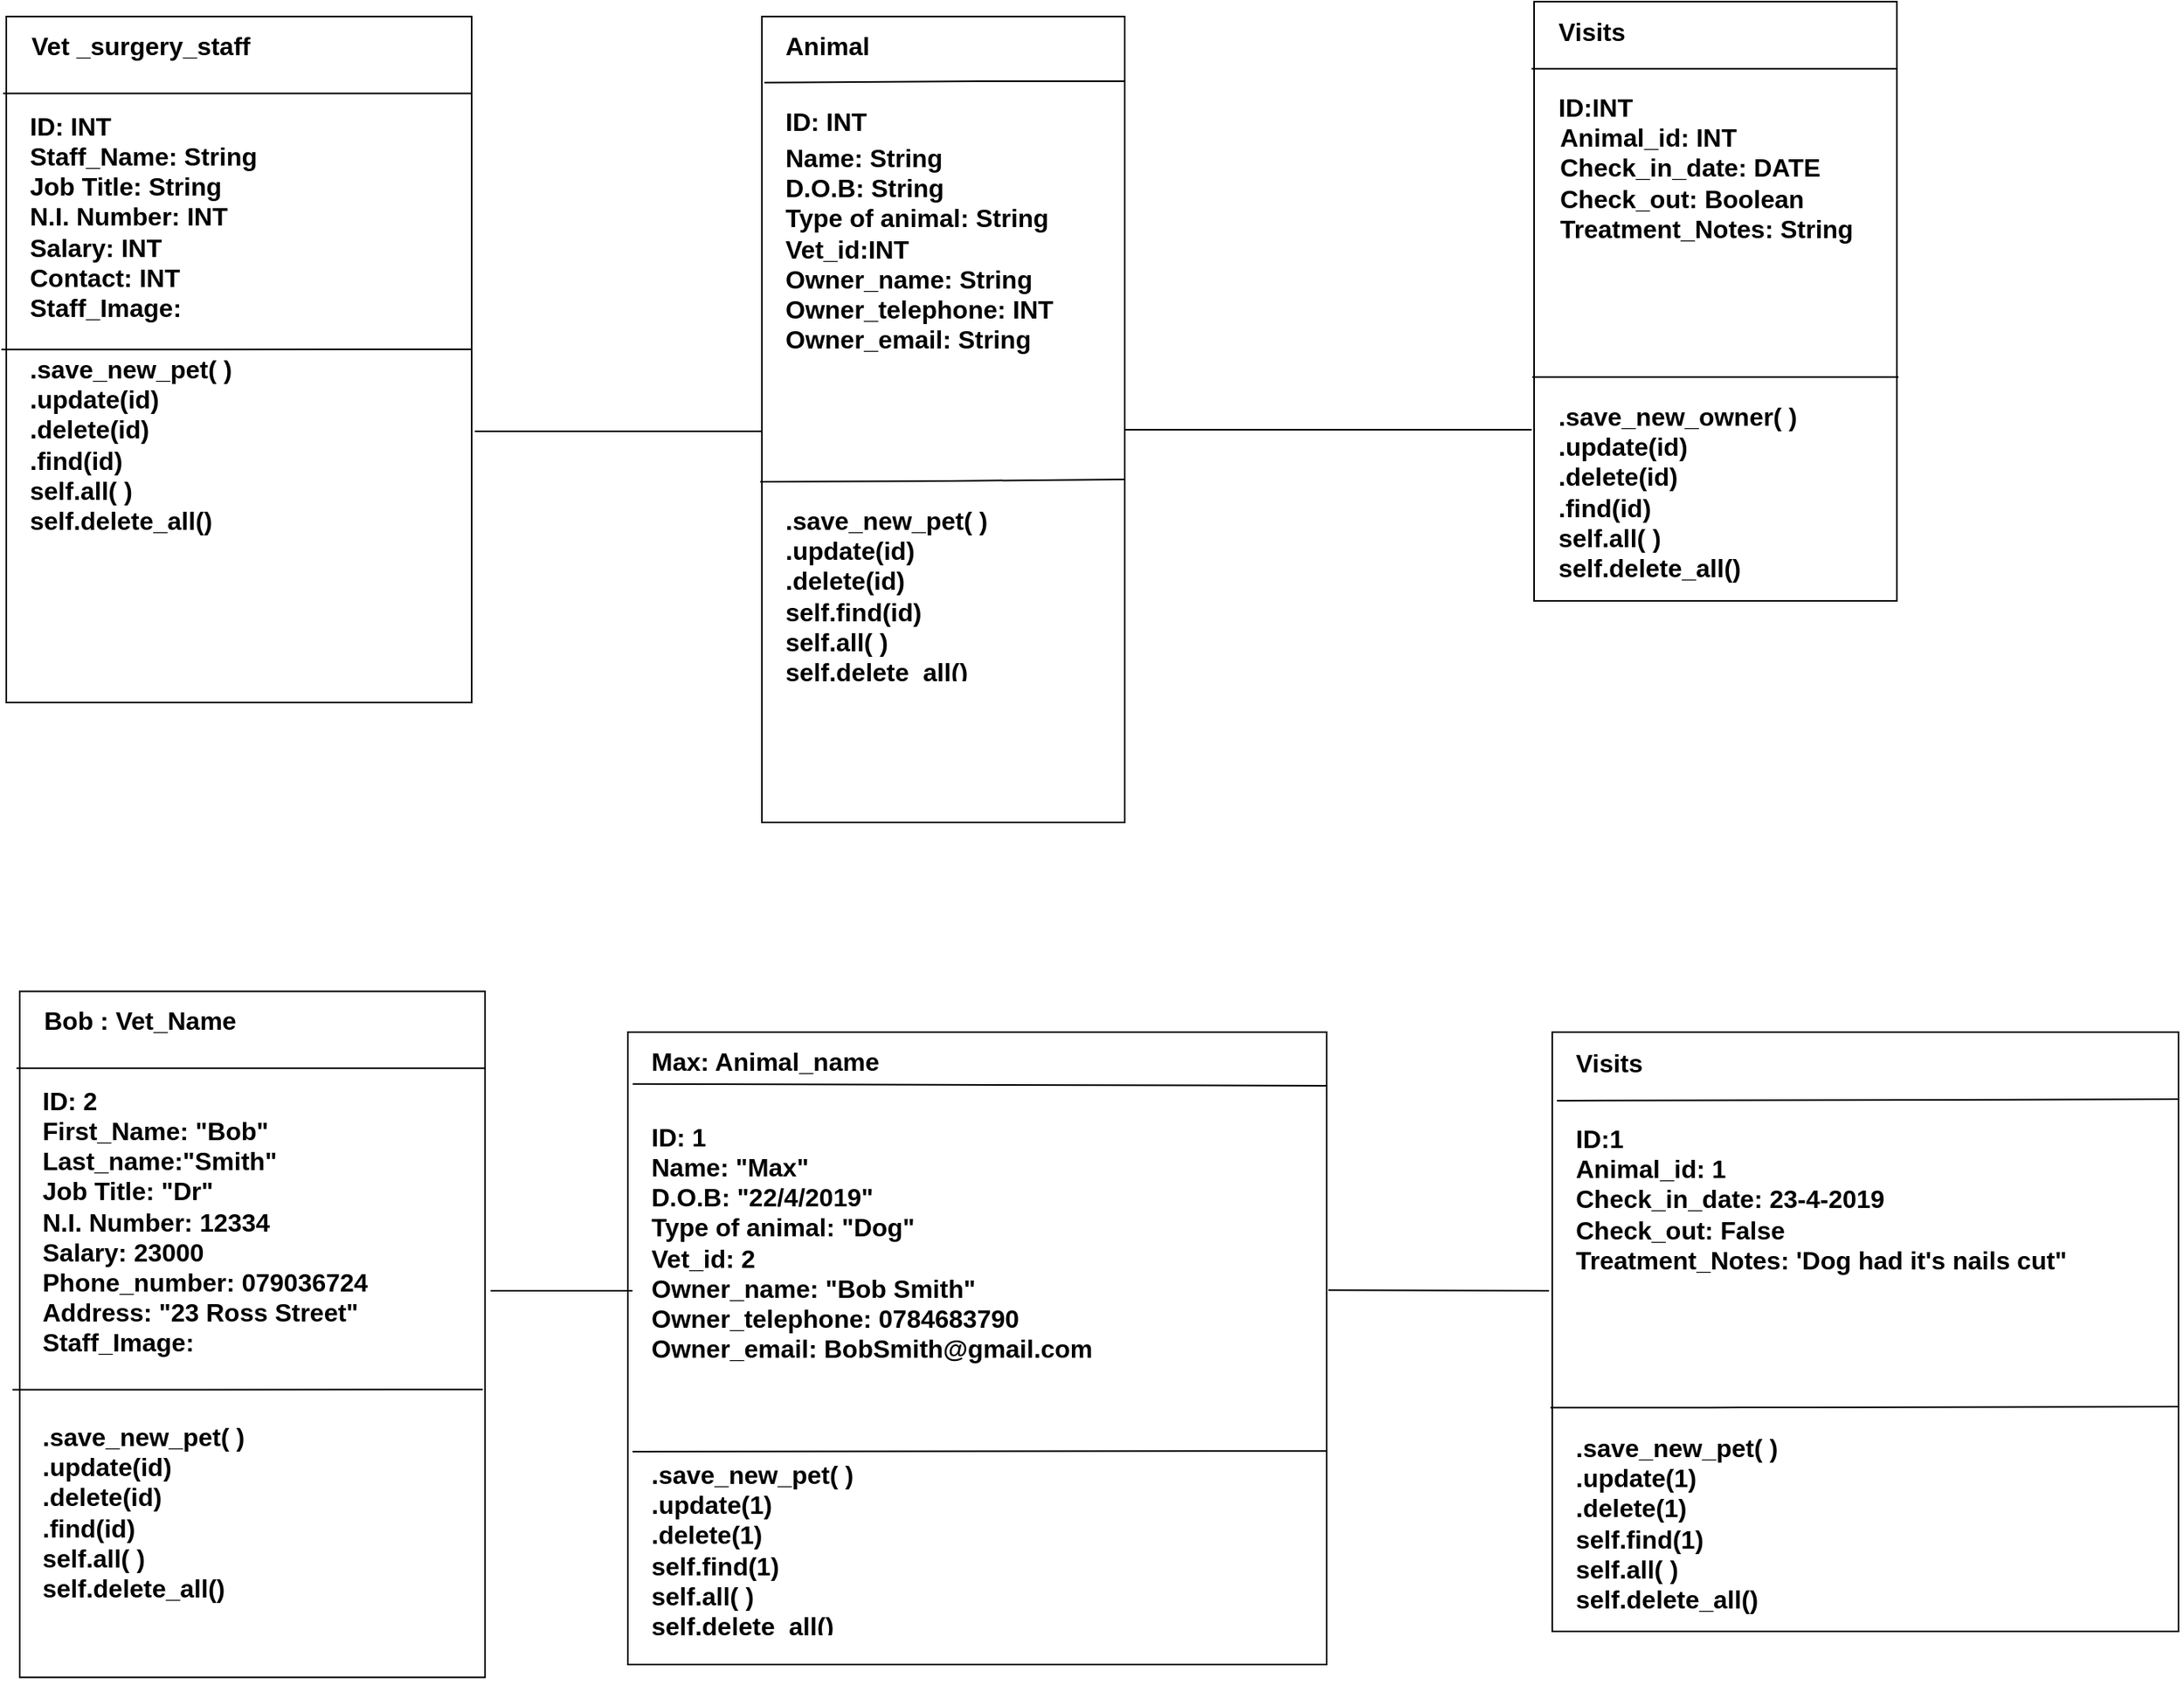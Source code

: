 <mxfile version="10.6.6" type="github"><diagram id="UhrS6bqiRKPR7tqEsJQr" name="Page-1"><mxGraphModel dx="638" dy="490" grid="1" gridSize="10" guides="1" tooltips="1" connect="1" arrows="1" fold="1" page="1" pageScale="2" pageWidth="827" pageHeight="1169" math="0" shadow="0"><root><mxCell id="0"/><mxCell id="1" parent="0"/><mxCell id="Odg2A1MPoNh8IARh7hKs-2" value="" style="rounded=0;whiteSpace=wrap;html=1;fontSize=22;" parent="1" vertex="1"><mxGeometry x="666" y="419.5" width="230" height="511" as="geometry"/></mxCell><mxCell id="Odg2A1MPoNh8IARh7hKs-3" value="&lt;b&gt;&lt;font style=&quot;font-size: 16px&quot;&gt;Animal&lt;/font&gt;&lt;/b&gt;" style="text;html=1;strokeColor=none;fillColor=none;spacing=5;spacingTop=-20;whiteSpace=wrap;overflow=hidden;rounded=0;fontSize=12;" parent="1" vertex="1"><mxGeometry x="676" y="439.071" width="190" height="10" as="geometry"/></mxCell><mxCell id="Odg2A1MPoNh8IARh7hKs-4" value="&lt;font size=&quot;3&quot;&gt;&lt;b&gt;ID: INT&lt;br&gt;&lt;/b&gt;&lt;/font&gt;" style="text;html=1;strokeColor=none;fillColor=none;spacing=5;spacingTop=-20;whiteSpace=wrap;overflow=hidden;rounded=0;fontSize=12;" parent="1" vertex="1"><mxGeometry x="676" y="487.071" width="190" height="10" as="geometry"/></mxCell><mxCell id="Odg2A1MPoNh8IARh7hKs-5" value="&lt;font size=&quot;3&quot;&gt;&lt;b&gt;Name: String&lt;br&gt;D.O.B: String&amp;nbsp;&lt;br&gt;Type of animal: String&lt;br&gt;Vet_id:INT&lt;br&gt;Owner_name: String&lt;br&gt;Owner_telephone: INT&lt;br&gt;Owner_email: String&lt;br&gt;&lt;/b&gt;&lt;/font&gt;" style="text;html=1;strokeColor=none;fillColor=none;spacing=5;spacingTop=-20;whiteSpace=wrap;overflow=hidden;rounded=0;fontSize=12;" parent="1" vertex="1"><mxGeometry x="676" y="509.5" width="200" height="160" as="geometry"/></mxCell><mxCell id="Odg2A1MPoNh8IARh7hKs-6" value="&lt;font size=&quot;3&quot;&gt;&lt;b&gt;.save_new_pet( )&amp;nbsp;&lt;br&gt;.update(id)&lt;br&gt;.delete(id)&amp;nbsp;&lt;br&gt;&lt;/b&gt;&lt;/font&gt;&lt;b&gt;&lt;font style=&quot;font-size: 16px&quot;&gt;self.find(id)&amp;nbsp;&lt;/font&gt;&lt;/b&gt;&lt;font size=&quot;3&quot;&gt;&lt;b&gt;&lt;br&gt;self.all( )&lt;br&gt;self.delete_all()&lt;br&gt;&lt;br&gt;&lt;br&gt;&lt;/b&gt;&lt;/font&gt;" style="text;html=1;strokeColor=none;fillColor=none;spacing=5;spacingTop=-20;whiteSpace=wrap;overflow=hidden;rounded=0;fontSize=12;" parent="1" vertex="1"><mxGeometry x="676" y="739.5" width="200" height="101" as="geometry"/></mxCell><mxCell id="Odg2A1MPoNh8IARh7hKs-7" value="" style="endArrow=none;html=1;fontSize=12;exitX=0.007;exitY=0.082;exitDx=0;exitDy=0;exitPerimeter=0;" parent="1" source="Odg2A1MPoNh8IARh7hKs-2" edge="1"><mxGeometry width="50" height="50" relative="1" as="geometry"><mxPoint x="666" y="869.071" as="sourcePoint"/><mxPoint x="896" y="460.5" as="targetPoint"/><Array as="points"><mxPoint x="815" y="460.5"/></Array></mxGeometry></mxCell><mxCell id="Odg2A1MPoNh8IARh7hKs-9" value="" style="endArrow=none;html=1;fontSize=12;entryX=1.001;entryY=0.41;entryDx=0;entryDy=0;entryPerimeter=0;" parent="1" edge="1"><mxGeometry width="50" height="50" relative="1" as="geometry"><mxPoint x="665" y="714.5" as="sourcePoint"/><mxPoint x="896" y="713" as="targetPoint"/><Array as="points"><mxPoint x="776" y="714.071"/></Array></mxGeometry></mxCell><mxCell id="Odg2A1MPoNh8IARh7hKs-11" value="" style="rounded=0;whiteSpace=wrap;html=1;fontSize=22;" parent="1" vertex="1"><mxGeometry x="581" y="1063.5" width="443" height="401" as="geometry"/></mxCell><mxCell id="Odg2A1MPoNh8IARh7hKs-12" value="&lt;font size=&quot;3&quot;&gt;&lt;b&gt;Max: Animal_name&lt;/b&gt;&lt;/font&gt;" style="text;html=1;strokeColor=none;fillColor=none;spacing=5;spacingTop=-20;whiteSpace=wrap;overflow=hidden;rounded=0;fontSize=12;" parent="1" vertex="1"><mxGeometry x="591" y="1083.071" width="190" height="10" as="geometry"/></mxCell><mxCell id="Odg2A1MPoNh8IARh7hKs-13" value="&lt;font size=&quot;3&quot;&gt;&lt;b&gt;ID: 1&lt;br&gt;&lt;/b&gt;&lt;/font&gt;" style="text;html=1;strokeColor=none;fillColor=none;spacing=5;spacingTop=-20;whiteSpace=wrap;overflow=hidden;rounded=0;fontSize=12;" parent="1" vertex="1"><mxGeometry x="591" y="1131.071" width="190" height="10" as="geometry"/></mxCell><mxCell id="Odg2A1MPoNh8IARh7hKs-14" value="&lt;font size=&quot;3&quot;&gt;&lt;b&gt;Name: &quot;Max&quot;&lt;br&gt;D.O.B: &quot;22/4/2019&quot;&amp;nbsp;&lt;br&gt;Type of animal: &quot;Dog&quot;&lt;br&gt;&lt;/b&gt;&lt;/font&gt;&lt;font size=&quot;3&quot;&gt;&lt;b&gt;Vet_id: 2&lt;br&gt;Owner_name: &quot;Bob Smith&quot;&lt;br&gt;Owner_telephone: 0784683790&lt;br&gt;Owner_email: BobSmith@gmail.com&lt;br&gt;&lt;br&gt;&lt;/b&gt;&lt;/font&gt;" style="text;html=1;strokeColor=none;fillColor=none;spacing=5;spacingTop=-20;whiteSpace=wrap;overflow=hidden;rounded=0;fontSize=12;" parent="1" vertex="1"><mxGeometry x="591" y="1149.5" width="443" height="261" as="geometry"/></mxCell><mxCell id="Odg2A1MPoNh8IARh7hKs-15" value="&lt;font size=&quot;3&quot;&gt;&lt;b&gt;.save_new_pet( )&amp;nbsp;&lt;br&gt;.update(1)&lt;br&gt;.delete(1)&amp;nbsp;&lt;br&gt;&lt;/b&gt;&lt;/font&gt;&lt;b&gt;&lt;font style=&quot;font-size: 16px&quot;&gt;self.find(1)&amp;nbsp;&lt;/font&gt;&lt;/b&gt;&lt;font size=&quot;3&quot;&gt;&lt;b&gt;&lt;br&gt;self.all( )&lt;br&gt;self.delete_all()&lt;br&gt;&lt;br&gt;&lt;br&gt;&lt;/b&gt;&lt;/font&gt;" style="text;html=1;strokeColor=none;fillColor=none;spacing=5;spacingTop=-20;whiteSpace=wrap;overflow=hidden;rounded=0;fontSize=12;" parent="1" vertex="1"><mxGeometry x="591" y="1344.5" width="200" height="101" as="geometry"/></mxCell><mxCell id="Odg2A1MPoNh8IARh7hKs-16" value="" style="endArrow=none;html=1;fontSize=12;exitX=0.007;exitY=0.082;exitDx=0;exitDy=0;exitPerimeter=0;" parent="1" source="Odg2A1MPoNh8IARh7hKs-11" edge="1"><mxGeometry width="50" height="50" relative="1" as="geometry"><mxPoint x="581" y="1513.071" as="sourcePoint"/><mxPoint x="1024" y="1097.5" as="targetPoint"/><Array as="points"/></mxGeometry></mxCell><mxCell id="Odg2A1MPoNh8IARh7hKs-18" value="" style="endArrow=none;html=1;fontSize=12;entryX=1;entryY=0.75;entryDx=0;entryDy=0;" parent="1" edge="1"><mxGeometry width="50" height="50" relative="1" as="geometry"><mxPoint x="584" y="1329.5" as="sourcePoint"/><mxPoint x="1023.857" y="1329.071" as="targetPoint"/><Array as="points"/></mxGeometry></mxCell><mxCell id="Odg2A1MPoNh8IARh7hKs-20" value="" style="rounded=0;whiteSpace=wrap;html=1;fontSize=22;" parent="1" vertex="1"><mxGeometry x="187" y="419.5" width="295" height="435" as="geometry"/></mxCell><mxCell id="Odg2A1MPoNh8IARh7hKs-21" value="&lt;b&gt;&lt;font style=&quot;font-size: 16px&quot;&gt;Vet _surgery_staff&lt;/font&gt;&lt;/b&gt;" style="text;html=1;strokeColor=none;fillColor=none;spacing=5;spacingTop=-20;whiteSpace=wrap;overflow=hidden;rounded=0;fontSize=12;" parent="1" vertex="1"><mxGeometry x="197.5" y="438.571" width="190" height="10" as="geometry"/></mxCell><mxCell id="Odg2A1MPoNh8IARh7hKs-22" value="&lt;font size=&quot;3&quot;&gt;&lt;b&gt;ID: INT&amp;nbsp;&lt;br&gt;&lt;/b&gt;&lt;/font&gt;" style="text;html=1;strokeColor=none;fillColor=none;spacing=5;spacingTop=-20;whiteSpace=wrap;overflow=hidden;rounded=0;fontSize=12;" parent="1" vertex="1"><mxGeometry x="196.5" y="489.571" width="190" height="10" as="geometry"/></mxCell><mxCell id="Odg2A1MPoNh8IARh7hKs-23" value="&lt;font size=&quot;3&quot;&gt;&lt;b&gt;Staff_Name: String&lt;br&gt;Job&amp;nbsp;Title: String&amp;nbsp;&lt;br&gt;N.I. Number: INT&lt;br&gt;Salary: INT&amp;nbsp;&lt;br&gt;Contact: INT&lt;br&gt;Staff_Image:&amp;nbsp;&lt;br&gt;&lt;/b&gt;&lt;/font&gt;" style="text;html=1;strokeColor=none;fillColor=none;spacing=5;spacingTop=-20;whiteSpace=wrap;overflow=hidden;rounded=0;fontSize=12;" parent="1" vertex="1"><mxGeometry x="196.5" y="508.571" width="200" height="112" as="geometry"/></mxCell><mxCell id="Odg2A1MPoNh8IARh7hKs-24" value="&lt;font size=&quot;3&quot;&gt;&lt;b&gt;.save_new_pet( )&amp;nbsp;&lt;br&gt;.update(id)&lt;br&gt;.delete(id)&amp;nbsp;&lt;br&gt;&lt;/b&gt;&lt;/font&gt;&lt;b&gt;&lt;font style=&quot;font-size: 16px&quot;&gt;.find(id)&amp;nbsp;&lt;/font&gt;&lt;/b&gt;&lt;font size=&quot;3&quot;&gt;&lt;b&gt;&lt;br&gt;self.all( )&lt;br&gt;self.delete_all()&lt;br&gt;&lt;br&gt;&lt;/b&gt;&lt;/font&gt;" style="text;html=1;strokeColor=none;fillColor=none;spacing=5;spacingTop=-20;whiteSpace=wrap;overflow=hidden;rounded=0;fontSize=12;" parent="1" vertex="1"><mxGeometry x="196.5" y="643.5" width="284" height="155" as="geometry"/></mxCell><mxCell id="Odg2A1MPoNh8IARh7hKs-25" value="" style="endArrow=none;html=1;fontSize=12;exitX=-0.014;exitY=0.555;exitDx=0;exitDy=0;exitPerimeter=0;" parent="1" edge="1"><mxGeometry width="50" height="50" relative="1" as="geometry"><mxPoint x="183.857" y="630.571" as="sourcePoint"/><mxPoint x="482.0" y="630.5" as="targetPoint"/><Array as="points"><mxPoint x="296.5" y="630.571"/></Array></mxGeometry></mxCell><mxCell id="Odg2A1MPoNh8IARh7hKs-26" value="" style="endArrow=none;html=1;fontSize=12;exitX=-0.007;exitY=0.112;exitDx=0;exitDy=0;exitPerimeter=0;entryX=0.999;entryY=0.112;entryDx=0;entryDy=0;entryPerimeter=0;" parent="1" source="Odg2A1MPoNh8IARh7hKs-20" target="Odg2A1MPoNh8IARh7hKs-20" edge="1"><mxGeometry width="50" height="50" relative="1" as="geometry"><mxPoint x="186.5" y="868.571" as="sourcePoint"/><mxPoint x="236.5" y="818.571" as="targetPoint"/></mxGeometry></mxCell><mxCell id="Odg2A1MPoNh8IARh7hKs-34" value="" style="rounded=0;whiteSpace=wrap;html=1;fontSize=22;" parent="1" vertex="1"><mxGeometry x="195.5" y="1037.667" width="295" height="435" as="geometry"/></mxCell><mxCell id="Odg2A1MPoNh8IARh7hKs-35" value="&lt;font size=&quot;3&quot;&gt;&lt;b&gt;Bob : Vet_Name&lt;/b&gt;&lt;/font&gt;" style="text;html=1;strokeColor=none;fillColor=none;spacing=5;spacingTop=-20;whiteSpace=wrap;overflow=hidden;rounded=0;fontSize=12;" parent="1" vertex="1"><mxGeometry x="206" y="1056.738" width="190" height="10" as="geometry"/></mxCell><mxCell id="Odg2A1MPoNh8IARh7hKs-36" value="&lt;font size=&quot;3&quot;&gt;&lt;b&gt;ID: 2&lt;br&gt;&lt;/b&gt;&lt;/font&gt;" style="text;html=1;strokeColor=none;fillColor=none;spacing=5;spacingTop=-20;whiteSpace=wrap;overflow=hidden;rounded=0;fontSize=12;" parent="1" vertex="1"><mxGeometry x="205" y="1107.738" width="190" height="10" as="geometry"/></mxCell><mxCell id="Odg2A1MPoNh8IARh7hKs-37" value="&lt;font size=&quot;3&quot;&gt;&lt;b&gt;First_Name: &quot;Bob&quot;&lt;br&gt;Last_name:&quot;Smith&quot;&lt;br&gt;Job&amp;nbsp;Title: &quot;Dr&quot;&lt;br&gt;N.I. Number: 12334&lt;br&gt;Salary: 23000&lt;br&gt;Phone_number: 079036724&lt;br&gt;Address: &quot;23 Ross Street&quot;&lt;br&gt;Staff_Image:&amp;nbsp;&lt;br&gt;&lt;/b&gt;&lt;/font&gt;" style="text;html=1;strokeColor=none;fillColor=none;spacing=5;spacingTop=-20;whiteSpace=wrap;overflow=hidden;rounded=0;fontSize=12;" parent="1" vertex="1"><mxGeometry x="205" y="1126.5" width="249" height="146" as="geometry"/></mxCell><mxCell id="Odg2A1MPoNh8IARh7hKs-38" value="&lt;font size=&quot;3&quot;&gt;&lt;b&gt;.save_new_pet( )&amp;nbsp;&lt;br&gt;.update(id)&lt;br&gt;.delete(id)&amp;nbsp;&lt;br&gt;&lt;/b&gt;&lt;/font&gt;&lt;b&gt;&lt;font style=&quot;font-size: 16px&quot;&gt;.find(id)&amp;nbsp;&lt;/font&gt;&lt;/b&gt;&lt;font size=&quot;3&quot;&gt;&lt;b&gt;&lt;br&gt;self.all( )&lt;br&gt;self.delete_all()&lt;br&gt;&lt;br&gt;&lt;/b&gt;&lt;/font&gt;" style="text;html=1;strokeColor=none;fillColor=none;spacing=5;spacingTop=-20;whiteSpace=wrap;overflow=hidden;rounded=0;fontSize=12;" parent="1" vertex="1"><mxGeometry x="205" y="1320.667" width="284" height="155" as="geometry"/></mxCell><mxCell id="Odg2A1MPoNh8IARh7hKs-39" value="" style="endArrow=none;html=1;fontSize=12;exitX=-0.014;exitY=0.555;exitDx=0;exitDy=0;exitPerimeter=0;" parent="1" edge="1"><mxGeometry width="50" height="50" relative="1" as="geometry"><mxPoint x="190.857" y="1290.238" as="sourcePoint"/><mxPoint x="489.0" y="1290.167" as="targetPoint"/><Array as="points"><mxPoint x="303.5" y="1290.238"/></Array></mxGeometry></mxCell><mxCell id="Odg2A1MPoNh8IARh7hKs-40" value="" style="endArrow=none;html=1;fontSize=12;exitX=-0.007;exitY=0.112;exitDx=0;exitDy=0;exitPerimeter=0;entryX=0.999;entryY=0.112;entryDx=0;entryDy=0;entryPerimeter=0;" parent="1" source="Odg2A1MPoNh8IARh7hKs-34" target="Odg2A1MPoNh8IARh7hKs-34" edge="1"><mxGeometry width="50" height="50" relative="1" as="geometry"><mxPoint x="195" y="1486.738" as="sourcePoint"/><mxPoint x="245" y="1436.738" as="targetPoint"/></mxGeometry></mxCell><mxCell id="Odg2A1MPoNh8IARh7hKs-48" value="" style="rounded=0;whiteSpace=wrap;html=1;fontSize=22;" parent="1" vertex="1"><mxGeometry x="1155.5" y="410.071" width="230" height="380" as="geometry"/></mxCell><mxCell id="Odg2A1MPoNh8IARh7hKs-49" value="&lt;b&gt;&lt;font style=&quot;font-size: 16px&quot;&gt;Visits&lt;/font&gt;&lt;/b&gt;" style="text;html=1;strokeColor=none;fillColor=none;spacing=5;spacingTop=-20;whiteSpace=wrap;overflow=hidden;rounded=0;fontSize=12;" parent="1" vertex="1"><mxGeometry x="1165.5" y="430.071" width="190" height="10" as="geometry"/></mxCell><mxCell id="Odg2A1MPoNh8IARh7hKs-50" value="&lt;font size=&quot;3&quot;&gt;&lt;b&gt;ID:INT&lt;br&gt;&lt;/b&gt;&lt;/font&gt;" style="text;html=1;strokeColor=none;fillColor=none;spacing=5;spacingTop=-20;whiteSpace=wrap;overflow=hidden;rounded=0;fontSize=12;" parent="1" vertex="1"><mxGeometry x="1165.5" y="478.071" width="190" height="10" as="geometry"/></mxCell><mxCell id="Odg2A1MPoNh8IARh7hKs-51" value="&lt;font size=&quot;3&quot;&gt;&lt;b&gt;&lt;br&gt;Animal_id: INT&lt;br&gt;Check_in_date: DATE&lt;br&gt;Check_out: Boolean&lt;br&gt;Treatment_Notes: String&lt;br&gt;&lt;/b&gt;&lt;/font&gt;" style="text;html=1;strokeColor=none;fillColor=none;spacing=5;spacingTop=-20;whiteSpace=wrap;overflow=hidden;rounded=0;fontSize=12;" parent="1" vertex="1"><mxGeometry x="1166.5" y="478" width="200" height="156" as="geometry"/></mxCell><mxCell id="Odg2A1MPoNh8IARh7hKs-52" value="&lt;font size=&quot;3&quot;&gt;&lt;b&gt;.save_new_owner( )&amp;nbsp;&lt;br&gt;.update(id)&lt;br&gt;.delete(id)&amp;nbsp;&lt;br&gt;&lt;/b&gt;&lt;/font&gt;&lt;b&gt;&lt;font style=&quot;font-size: 16px&quot;&gt;.find(id)&amp;nbsp;&lt;/font&gt;&lt;/b&gt;&lt;font size=&quot;3&quot;&gt;&lt;b&gt;&lt;br&gt;self.all( )&lt;br&gt;self.delete_all()&lt;br&gt;&lt;br&gt;&lt;br&gt;&lt;/b&gt;&lt;/font&gt;" style="text;html=1;strokeColor=none;fillColor=none;spacing=5;spacingTop=-20;whiteSpace=wrap;overflow=hidden;rounded=0;fontSize=12;" parent="1" vertex="1"><mxGeometry x="1165.5" y="674.071" width="200" height="112" as="geometry"/></mxCell><mxCell id="Odg2A1MPoNh8IARh7hKs-53" value="" style="endArrow=none;html=1;fontSize=12;exitX=-0.007;exitY=0.616;exitDx=0;exitDy=0;exitPerimeter=0;" parent="1" edge="1"><mxGeometry width="50" height="50" relative="1" as="geometry"><mxPoint x="1154.357" y="648.071" as="sourcePoint"/><mxPoint x="1386.5" y="648.071" as="targetPoint"/><Array as="points"><mxPoint x="1265.5" y="648.071"/></Array></mxGeometry></mxCell><mxCell id="Odg2A1MPoNh8IARh7hKs-54" value="" style="endArrow=none;html=1;fontSize=12;exitX=-0.007;exitY=0.112;exitDx=0;exitDy=0;exitPerimeter=0;entryX=0.999;entryY=0.112;entryDx=0;entryDy=0;entryPerimeter=0;" parent="1" source="Odg2A1MPoNh8IARh7hKs-48" target="Odg2A1MPoNh8IARh7hKs-48" edge="1"><mxGeometry width="50" height="50" relative="1" as="geometry"><mxPoint x="1155.5" y="860.071" as="sourcePoint"/><mxPoint x="1205.5" y="810.071" as="targetPoint"/></mxGeometry></mxCell><mxCell id="Odg2A1MPoNh8IARh7hKs-55" value="" style="rounded=0;whiteSpace=wrap;html=1;fontSize=22;" parent="1" vertex="1"><mxGeometry x="1167" y="1063.5" width="397" height="380" as="geometry"/></mxCell><mxCell id="Odg2A1MPoNh8IARh7hKs-56" value="&lt;font size=&quot;3&quot;&gt;&lt;b&gt;Visits&lt;/b&gt;&lt;/font&gt;" style="text;html=1;strokeColor=none;fillColor=none;spacing=5;spacingTop=-20;whiteSpace=wrap;overflow=hidden;rounded=0;fontSize=12;" parent="1" vertex="1"><mxGeometry x="1177" y="1083.571" width="190" height="10" as="geometry"/></mxCell><mxCell id="Odg2A1MPoNh8IARh7hKs-57" value="&lt;font size=&quot;3&quot;&gt;&lt;b&gt;ID:1&lt;br&gt;&lt;/b&gt;&lt;/font&gt;" style="text;html=1;strokeColor=none;fillColor=none;spacing=5;spacingTop=-20;whiteSpace=wrap;overflow=hidden;rounded=0;fontSize=12;" parent="1" vertex="1"><mxGeometry x="1177" y="1131.571" width="190" height="10" as="geometry"/></mxCell><mxCell id="Odg2A1MPoNh8IARh7hKs-59" value="&lt;font size=&quot;3&quot;&gt;&lt;b&gt;.save_new_pet( )&amp;nbsp;&lt;br&gt;.update(1)&lt;br&gt;.delete(1)&amp;nbsp;&lt;br&gt;&lt;/b&gt;&lt;/font&gt;&lt;b&gt;&lt;font style=&quot;font-size: 16px&quot;&gt;self.find(1)&amp;nbsp;&lt;/font&gt;&lt;/b&gt;&lt;font size=&quot;3&quot;&gt;&lt;b&gt;&lt;br&gt;self.all( )&lt;br&gt;self.delete_all()&lt;br&gt;&lt;br&gt;&lt;br&gt;&lt;/b&gt;&lt;/font&gt;" style="text;html=1;strokeColor=none;fillColor=none;spacing=5;spacingTop=-20;whiteSpace=wrap;overflow=hidden;rounded=0;fontSize=12;" parent="1" vertex="1"><mxGeometry x="1177" y="1327.571" width="200" height="112" as="geometry"/></mxCell><mxCell id="Odg2A1MPoNh8IARh7hKs-60" value="" style="endArrow=none;html=1;fontSize=12;exitX=-0.007;exitY=0.616;exitDx=0;exitDy=0;exitPerimeter=0;entryX=1.001;entryY=0.625;entryDx=0;entryDy=0;entryPerimeter=0;" parent="1" target="Odg2A1MPoNh8IARh7hKs-55" edge="1"><mxGeometry width="50" height="50" relative="1" as="geometry"><mxPoint x="1165.857" y="1301.571" as="sourcePoint"/><mxPoint x="1398" y="1301.571" as="targetPoint"/><Array as="points"><mxPoint x="1277" y="1301.571"/></Array></mxGeometry></mxCell><mxCell id="Odg2A1MPoNh8IARh7hKs-61" value="" style="endArrow=none;html=1;fontSize=12;entryX=0.999;entryY=0.112;entryDx=0;entryDy=0;entryPerimeter=0;" parent="1" target="Odg2A1MPoNh8IARh7hKs-55" edge="1"><mxGeometry width="50" height="50" relative="1" as="geometry"><mxPoint x="1170" y="1107" as="sourcePoint"/><mxPoint x="1217" y="1463.571" as="targetPoint"/></mxGeometry></mxCell><mxCell id="Odg2A1MPoNh8IARh7hKs-63" value="" style="endArrow=none;html=1;fontSize=14;endFill=0;" parent="1" edge="1"><mxGeometry width="50" height="50" relative="1" as="geometry"><mxPoint x="484" y="682.5" as="sourcePoint"/><mxPoint x="666" y="682.5" as="targetPoint"/></mxGeometry></mxCell><mxCell id="Odg2A1MPoNh8IARh7hKs-64" value="" style="endArrow=none;html=1;fontSize=14;endFill=0;" parent="1" edge="1"><mxGeometry width="50" height="50" relative="1" as="geometry"><mxPoint x="896" y="681.5" as="sourcePoint"/><mxPoint x="1154" y="681.5" as="targetPoint"/></mxGeometry></mxCell><mxCell id="Odg2A1MPoNh8IARh7hKs-65" value="" style="endArrow=none;html=1;fontSize=14;endFill=0;" parent="1" edge="1"><mxGeometry width="50" height="50" relative="1" as="geometry"><mxPoint x="494" y="1227.5" as="sourcePoint"/><mxPoint x="584" y="1227.5" as="targetPoint"/></mxGeometry></mxCell><mxCell id="Odg2A1MPoNh8IARh7hKs-67" value="" style="endArrow=none;html=1;fontSize=14;endFill=0;" parent="1" edge="1"><mxGeometry width="50" height="50" relative="1" as="geometry"><mxPoint x="1025.0" y="1227.167" as="sourcePoint"/><mxPoint x="1165" y="1227.5" as="targetPoint"/></mxGeometry></mxCell><mxCell id="-WgGlCEUvNAvA-VLTKlr-1" value="&lt;font size=&quot;3&quot;&gt;&lt;b&gt;&lt;br&gt;Animal_id: 1&lt;br&gt;Check_in_date: 23-4-2019&lt;br&gt;Check_out: False&lt;br&gt;Treatment_Notes: 'Dog had it's nails cut&quot;&lt;br&gt;&lt;/b&gt;&lt;/font&gt;" style="text;html=1;strokeColor=none;fillColor=none;spacing=5;spacingTop=-20;whiteSpace=wrap;overflow=hidden;rounded=0;fontSize=12;" vertex="1" parent="1"><mxGeometry x="1177" y="1132" width="343" height="156" as="geometry"/></mxCell></root></mxGraphModel></diagram></mxfile>